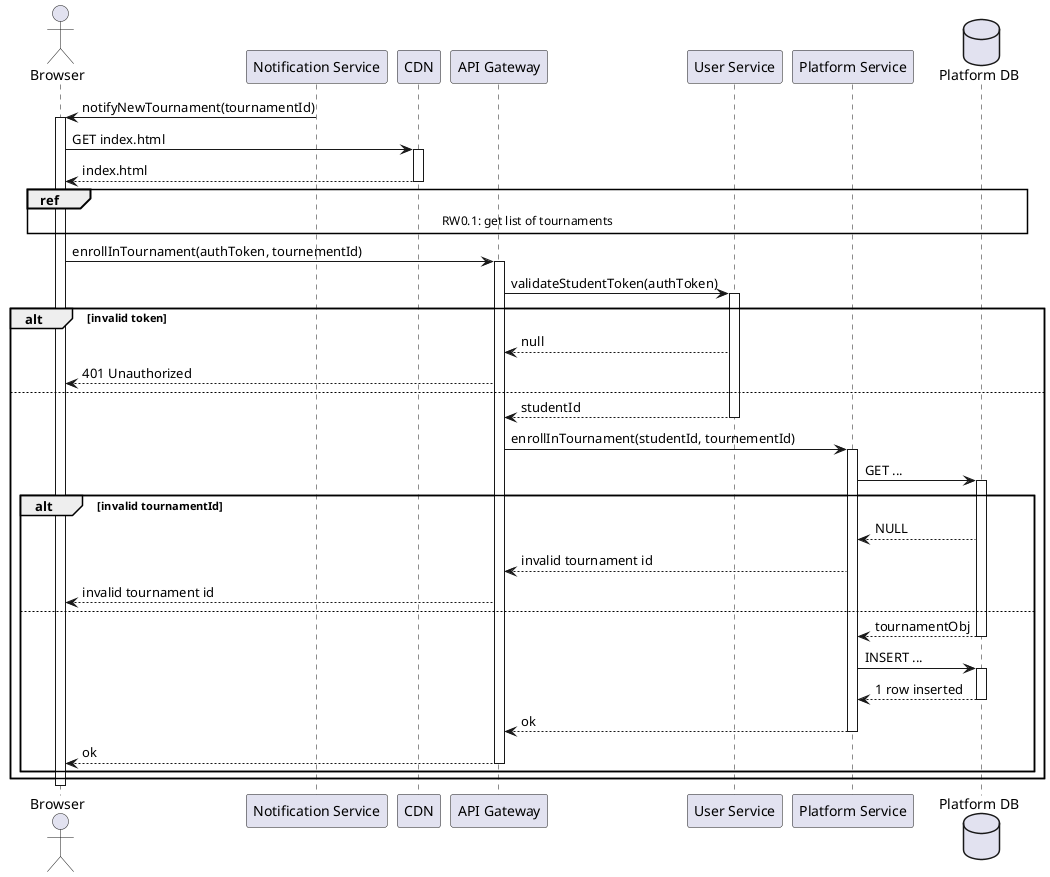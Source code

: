 @startuml RW4 - Student joins to an existing Tournament by receiving a notification

actor Browser
participant "Notification Service" as notifs
participant CDN
participant "API Gateway" as gateway
participant "User Service" as auth
participant "Platform Service" as platform
database "Platform DB" as platformDb

notifs -> Browser ++ : notifyNewTournament(tournamentId)
Browser -> CDN ++ : GET index.html
Browser <-- CDN -- : index.html

ref over Browser, gateway, auth, platform, platformDb: RW0.1: get list of tournaments

Browser -> gateway ++ : enrollInTournament(authToken, tournementId)
gateway -> auth ++ : validateStudentToken(authToken)
alt invalid token
    gateway <-- auth : null
    Browser <-- gateway : 401 Unauthorized
else
    gateway <-- auth -- : studentId
    gateway -> platform ++ : enrollInTournament(studentId, tournementId)
    
    platform -> platformDb ++ : GET ...
    alt invalid tournamentId
        platform <-- platformDb : NULL
        gateway <-- platform : invalid tournament id
        Browser <-- gateway : invalid tournament id
    else
        platform <-- platformDb -- : tournamentObj
        platform -> platformDb ++ : INSERT ...
        platform <-- platformDb -- : 1 row inserted
        gateway <-- platform -- : ok
        Browser <-- gateway -- : ok
    end
end

deactivate Browser

@enduml